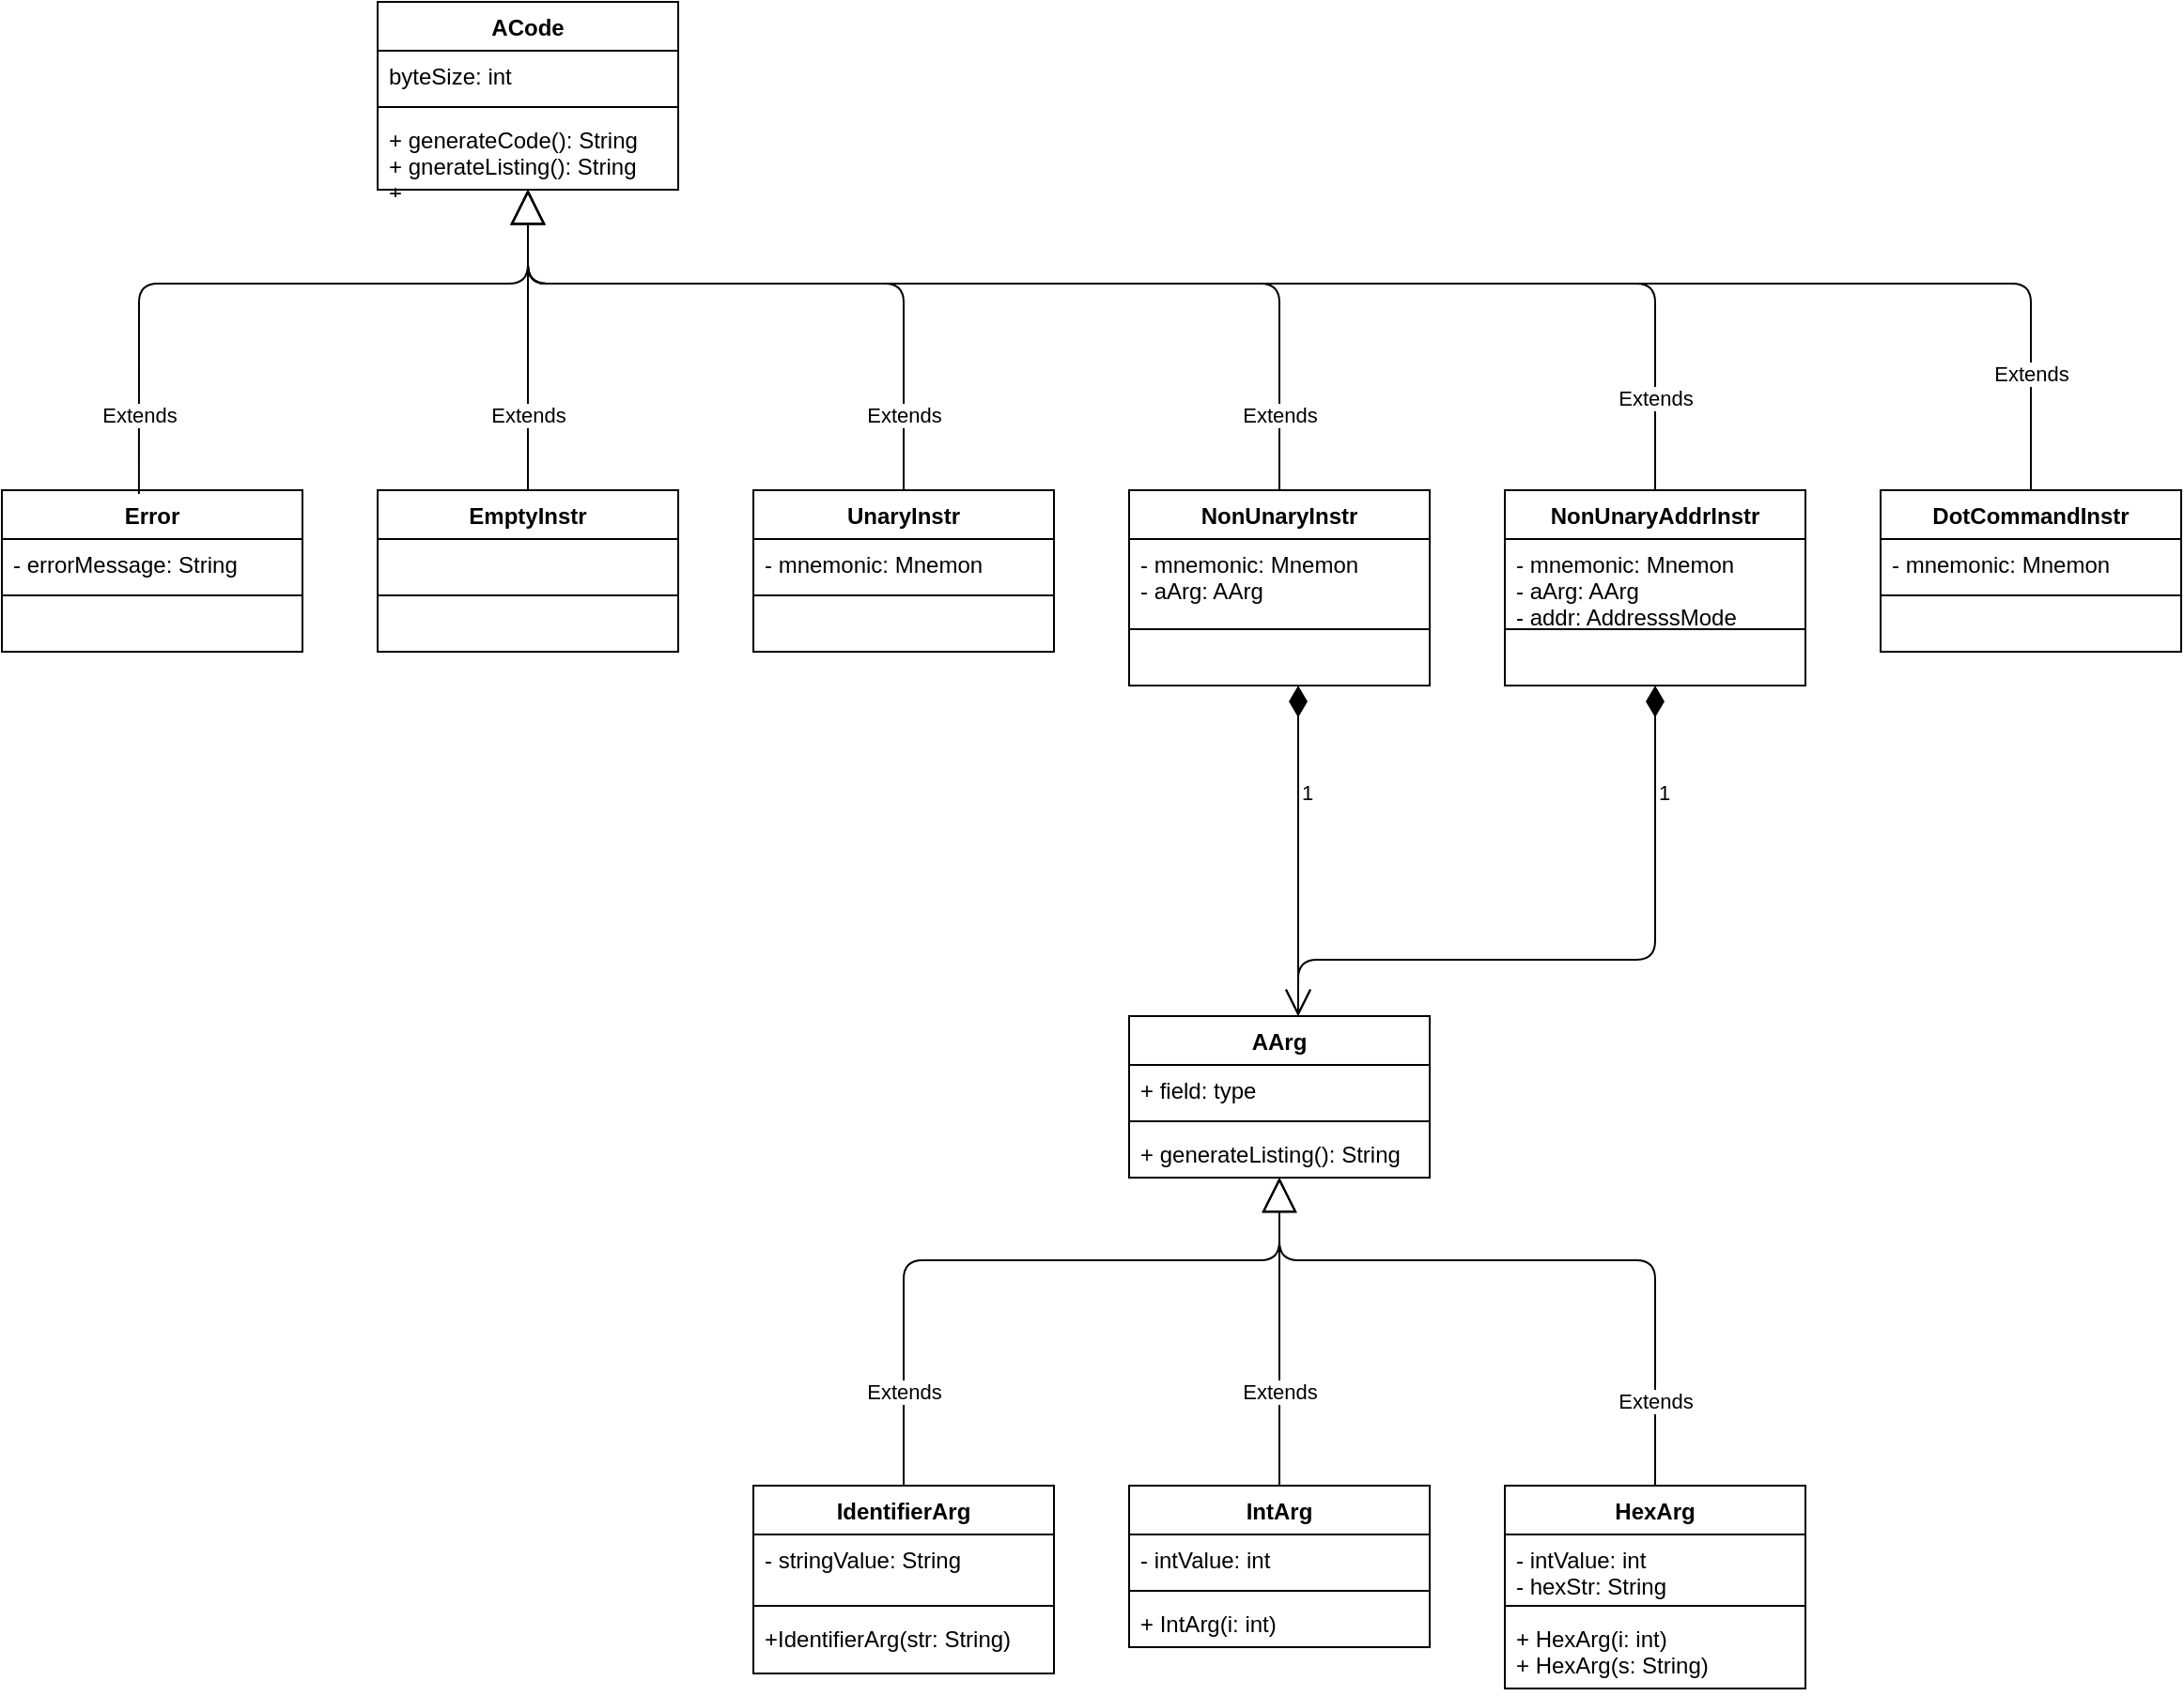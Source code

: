 <mxfile version="15.0.4" type="github">
  <diagram id="4274GvosK19GFTT_YVtI" name="Page-1">
    <mxGraphModel dx="1220" dy="1112" grid="1" gridSize="10" guides="1" tooltips="1" connect="1" arrows="1" fold="1" page="1" pageScale="1" pageWidth="850" pageHeight="1100" math="0" shadow="0">
      <root>
        <mxCell id="0" />
        <mxCell id="1" parent="0" />
        <mxCell id="L0VZ7dG4dUCvKyCVuoiu-1" value="ACode" style="swimlane;fontStyle=1;align=center;verticalAlign=top;childLayout=stackLayout;horizontal=1;startSize=26;horizontalStack=0;resizeParent=1;resizeParentMax=0;resizeLast=0;collapsible=1;marginBottom=0;" parent="1" vertex="1">
          <mxGeometry x="280" y="10" width="160" height="100" as="geometry" />
        </mxCell>
        <mxCell id="L0VZ7dG4dUCvKyCVuoiu-2" value="byteSize: int" style="text;strokeColor=none;fillColor=none;align=left;verticalAlign=top;spacingLeft=4;spacingRight=4;overflow=hidden;rotatable=0;points=[[0,0.5],[1,0.5]];portConstraint=eastwest;" parent="L0VZ7dG4dUCvKyCVuoiu-1" vertex="1">
          <mxGeometry y="26" width="160" height="26" as="geometry" />
        </mxCell>
        <mxCell id="L0VZ7dG4dUCvKyCVuoiu-3" value="" style="line;strokeWidth=1;fillColor=none;align=left;verticalAlign=middle;spacingTop=-1;spacingLeft=3;spacingRight=3;rotatable=0;labelPosition=right;points=[];portConstraint=eastwest;" parent="L0VZ7dG4dUCvKyCVuoiu-1" vertex="1">
          <mxGeometry y="52" width="160" height="8" as="geometry" />
        </mxCell>
        <mxCell id="L0VZ7dG4dUCvKyCVuoiu-4" value="+ generateCode(): String&#xa;+ gnerateListing(): String&#xa;+" style="text;strokeColor=none;fillColor=none;align=left;verticalAlign=top;spacingLeft=4;spacingRight=4;overflow=hidden;rotatable=0;points=[[0,0.5],[1,0.5]];portConstraint=eastwest;" parent="L0VZ7dG4dUCvKyCVuoiu-1" vertex="1">
          <mxGeometry y="60" width="160" height="40" as="geometry" />
        </mxCell>
        <mxCell id="L0VZ7dG4dUCvKyCVuoiu-5" value="Error" style="swimlane;fontStyle=1;align=center;verticalAlign=top;childLayout=stackLayout;horizontal=1;startSize=26;horizontalStack=0;resizeParent=1;resizeParentMax=0;resizeLast=0;collapsible=1;marginBottom=0;" parent="1" vertex="1">
          <mxGeometry x="80" y="270" width="160" height="86" as="geometry" />
        </mxCell>
        <mxCell id="L0VZ7dG4dUCvKyCVuoiu-6" value="- errorMessage: String" style="text;strokeColor=none;fillColor=none;align=left;verticalAlign=top;spacingLeft=4;spacingRight=4;overflow=hidden;rotatable=0;points=[[0,0.5],[1,0.5]];portConstraint=eastwest;" parent="L0VZ7dG4dUCvKyCVuoiu-5" vertex="1">
          <mxGeometry y="26" width="160" height="26" as="geometry" />
        </mxCell>
        <mxCell id="L0VZ7dG4dUCvKyCVuoiu-7" value="" style="line;strokeWidth=1;fillColor=none;align=left;verticalAlign=middle;spacingTop=-1;spacingLeft=3;spacingRight=3;rotatable=0;labelPosition=right;points=[];portConstraint=eastwest;" parent="L0VZ7dG4dUCvKyCVuoiu-5" vertex="1">
          <mxGeometry y="52" width="160" height="8" as="geometry" />
        </mxCell>
        <mxCell id="L0VZ7dG4dUCvKyCVuoiu-8" value="  " style="text;strokeColor=none;fillColor=none;align=left;verticalAlign=top;spacingLeft=4;spacingRight=4;overflow=hidden;rotatable=0;points=[[0,0.5],[1,0.5]];portConstraint=eastwest;" parent="L0VZ7dG4dUCvKyCVuoiu-5" vertex="1">
          <mxGeometry y="60" width="160" height="26" as="geometry" />
        </mxCell>
        <mxCell id="L0VZ7dG4dUCvKyCVuoiu-10" value="Extends" style="endArrow=block;endSize=16;endFill=0;html=1;exitX=0.456;exitY=0.023;exitDx=0;exitDy=0;exitPerimeter=0;" parent="1" source="L0VZ7dG4dUCvKyCVuoiu-5" target="L0VZ7dG4dUCvKyCVuoiu-4" edge="1">
          <mxGeometry x="-0.772" width="160" relative="1" as="geometry">
            <mxPoint x="350" y="510" as="sourcePoint" />
            <mxPoint x="510" y="510" as="targetPoint" />
            <Array as="points">
              <mxPoint x="153" y="160" />
              <mxPoint x="360" y="160" />
            </Array>
            <mxPoint as="offset" />
          </mxGeometry>
        </mxCell>
        <mxCell id="L0VZ7dG4dUCvKyCVuoiu-11" value="Extends" style="endArrow=block;endSize=16;endFill=0;html=1;exitX=0.5;exitY=0;exitDx=0;exitDy=0;" parent="1" source="L0VZ7dG4dUCvKyCVuoiu-12" target="L0VZ7dG4dUCvKyCVuoiu-4" edge="1">
          <mxGeometry x="-0.5" width="160" relative="1" as="geometry">
            <mxPoint x="440" y="280" as="sourcePoint" />
            <mxPoint x="370" y="120" as="targetPoint" />
            <Array as="points">
              <mxPoint x="360" y="160" />
            </Array>
            <mxPoint as="offset" />
          </mxGeometry>
        </mxCell>
        <mxCell id="L0VZ7dG4dUCvKyCVuoiu-12" value="EmptyInstr" style="swimlane;fontStyle=1;align=center;verticalAlign=top;childLayout=stackLayout;horizontal=1;startSize=26;horizontalStack=0;resizeParent=1;resizeParentMax=0;resizeLast=0;collapsible=1;marginBottom=0;" parent="1" vertex="1">
          <mxGeometry x="280" y="270" width="160" height="86" as="geometry" />
        </mxCell>
        <mxCell id="L0VZ7dG4dUCvKyCVuoiu-13" value=" " style="text;strokeColor=none;fillColor=none;align=left;verticalAlign=top;spacingLeft=4;spacingRight=4;overflow=hidden;rotatable=0;points=[[0,0.5],[1,0.5]];portConstraint=eastwest;" parent="L0VZ7dG4dUCvKyCVuoiu-12" vertex="1">
          <mxGeometry y="26" width="160" height="26" as="geometry" />
        </mxCell>
        <mxCell id="L0VZ7dG4dUCvKyCVuoiu-14" value="" style="line;strokeWidth=1;fillColor=none;align=left;verticalAlign=middle;spacingTop=-1;spacingLeft=3;spacingRight=3;rotatable=0;labelPosition=right;points=[];portConstraint=eastwest;" parent="L0VZ7dG4dUCvKyCVuoiu-12" vertex="1">
          <mxGeometry y="52" width="160" height="8" as="geometry" />
        </mxCell>
        <mxCell id="L0VZ7dG4dUCvKyCVuoiu-15" value="  " style="text;strokeColor=none;fillColor=none;align=left;verticalAlign=top;spacingLeft=4;spacingRight=4;overflow=hidden;rotatable=0;points=[[0,0.5],[1,0.5]];portConstraint=eastwest;" parent="L0VZ7dG4dUCvKyCVuoiu-12" vertex="1">
          <mxGeometry y="60" width="160" height="26" as="geometry" />
        </mxCell>
        <mxCell id="L0VZ7dG4dUCvKyCVuoiu-16" value="Extends" style="endArrow=block;endSize=16;endFill=0;html=1;exitX=0.5;exitY=0;exitDx=0;exitDy=0;" parent="1" source="L0VZ7dG4dUCvKyCVuoiu-17" target="L0VZ7dG4dUCvKyCVuoiu-4" edge="1">
          <mxGeometry x="-0.778" width="160" relative="1" as="geometry">
            <mxPoint x="640" y="280" as="sourcePoint" />
            <mxPoint x="560" y="110" as="targetPoint" />
            <Array as="points">
              <mxPoint x="560" y="160" />
              <mxPoint x="360" y="160" />
            </Array>
            <mxPoint as="offset" />
          </mxGeometry>
        </mxCell>
        <mxCell id="L0VZ7dG4dUCvKyCVuoiu-17" value="UnaryInstr" style="swimlane;fontStyle=1;align=center;verticalAlign=top;childLayout=stackLayout;horizontal=1;startSize=26;horizontalStack=0;resizeParent=1;resizeParentMax=0;resizeLast=0;collapsible=1;marginBottom=0;" parent="1" vertex="1">
          <mxGeometry x="480" y="270" width="160" height="86" as="geometry" />
        </mxCell>
        <mxCell id="L0VZ7dG4dUCvKyCVuoiu-18" value="- mnemonic: Mnemon" style="text;strokeColor=none;fillColor=none;align=left;verticalAlign=top;spacingLeft=4;spacingRight=4;overflow=hidden;rotatable=0;points=[[0,0.5],[1,0.5]];portConstraint=eastwest;" parent="L0VZ7dG4dUCvKyCVuoiu-17" vertex="1">
          <mxGeometry y="26" width="160" height="26" as="geometry" />
        </mxCell>
        <mxCell id="L0VZ7dG4dUCvKyCVuoiu-19" value="" style="line;strokeWidth=1;fillColor=none;align=left;verticalAlign=middle;spacingTop=-1;spacingLeft=3;spacingRight=3;rotatable=0;labelPosition=right;points=[];portConstraint=eastwest;" parent="L0VZ7dG4dUCvKyCVuoiu-17" vertex="1">
          <mxGeometry y="52" width="160" height="8" as="geometry" />
        </mxCell>
        <mxCell id="L0VZ7dG4dUCvKyCVuoiu-20" value="  " style="text;strokeColor=none;fillColor=none;align=left;verticalAlign=top;spacingLeft=4;spacingRight=4;overflow=hidden;rotatable=0;points=[[0,0.5],[1,0.5]];portConstraint=eastwest;" parent="L0VZ7dG4dUCvKyCVuoiu-17" vertex="1">
          <mxGeometry y="60" width="160" height="26" as="geometry" />
        </mxCell>
        <mxCell id="L0VZ7dG4dUCvKyCVuoiu-21" value="NonUnaryInstr" style="swimlane;fontStyle=1;align=center;verticalAlign=top;childLayout=stackLayout;horizontal=1;startSize=26;horizontalStack=0;resizeParent=1;resizeParentMax=0;resizeLast=0;collapsible=1;marginBottom=0;" parent="1" vertex="1">
          <mxGeometry x="680" y="270" width="160" height="104" as="geometry" />
        </mxCell>
        <mxCell id="L0VZ7dG4dUCvKyCVuoiu-22" value="- mnemonic: Mnemon&#xa;- aArg: AArg" style="text;strokeColor=none;fillColor=none;align=left;verticalAlign=top;spacingLeft=4;spacingRight=4;overflow=hidden;rotatable=0;points=[[0,0.5],[1,0.5]];portConstraint=eastwest;" parent="L0VZ7dG4dUCvKyCVuoiu-21" vertex="1">
          <mxGeometry y="26" width="160" height="44" as="geometry" />
        </mxCell>
        <mxCell id="L0VZ7dG4dUCvKyCVuoiu-23" value="" style="line;strokeWidth=1;fillColor=none;align=left;verticalAlign=middle;spacingTop=-1;spacingLeft=3;spacingRight=3;rotatable=0;labelPosition=right;points=[];portConstraint=eastwest;" parent="L0VZ7dG4dUCvKyCVuoiu-21" vertex="1">
          <mxGeometry y="70" width="160" height="8" as="geometry" />
        </mxCell>
        <mxCell id="L0VZ7dG4dUCvKyCVuoiu-24" value="  " style="text;strokeColor=none;fillColor=none;align=left;verticalAlign=top;spacingLeft=4;spacingRight=4;overflow=hidden;rotatable=0;points=[[0,0.5],[1,0.5]];portConstraint=eastwest;" parent="L0VZ7dG4dUCvKyCVuoiu-21" vertex="1">
          <mxGeometry y="78" width="160" height="26" as="geometry" />
        </mxCell>
        <mxCell id="L0VZ7dG4dUCvKyCVuoiu-25" value="Extends" style="endArrow=block;endSize=16;endFill=0;html=1;" parent="1" source="L0VZ7dG4dUCvKyCVuoiu-21" target="L0VZ7dG4dUCvKyCVuoiu-4" edge="1">
          <mxGeometry x="-0.857" width="160" relative="1" as="geometry">
            <mxPoint x="570" y="280" as="sourcePoint" />
            <mxPoint x="370" y="120" as="targetPoint" />
            <Array as="points">
              <mxPoint x="760" y="160" />
              <mxPoint x="360" y="160" />
            </Array>
            <mxPoint as="offset" />
          </mxGeometry>
        </mxCell>
        <mxCell id="L0VZ7dG4dUCvKyCVuoiu-26" value="NonUnaryAddrInstr" style="swimlane;fontStyle=1;align=center;verticalAlign=top;childLayout=stackLayout;horizontal=1;startSize=26;horizontalStack=0;resizeParent=1;resizeParentMax=0;resizeLast=0;collapsible=1;marginBottom=0;" parent="1" vertex="1">
          <mxGeometry x="880" y="270" width="160" height="104" as="geometry" />
        </mxCell>
        <mxCell id="L0VZ7dG4dUCvKyCVuoiu-27" value="- mnemonic: Mnemon&#xa;- aArg: AArg&#xa;- addr: AddresssMode" style="text;strokeColor=none;fillColor=none;align=left;verticalAlign=top;spacingLeft=4;spacingRight=4;overflow=hidden;rotatable=0;points=[[0,0.5],[1,0.5]];portConstraint=eastwest;" parent="L0VZ7dG4dUCvKyCVuoiu-26" vertex="1">
          <mxGeometry y="26" width="160" height="44" as="geometry" />
        </mxCell>
        <mxCell id="L0VZ7dG4dUCvKyCVuoiu-28" value="" style="line;strokeWidth=1;fillColor=none;align=left;verticalAlign=middle;spacingTop=-1;spacingLeft=3;spacingRight=3;rotatable=0;labelPosition=right;points=[];portConstraint=eastwest;" parent="L0VZ7dG4dUCvKyCVuoiu-26" vertex="1">
          <mxGeometry y="70" width="160" height="8" as="geometry" />
        </mxCell>
        <mxCell id="L0VZ7dG4dUCvKyCVuoiu-29" value="  " style="text;strokeColor=none;fillColor=none;align=left;verticalAlign=top;spacingLeft=4;spacingRight=4;overflow=hidden;rotatable=0;points=[[0,0.5],[1,0.5]];portConstraint=eastwest;" parent="L0VZ7dG4dUCvKyCVuoiu-26" vertex="1">
          <mxGeometry y="78" width="160" height="26" as="geometry" />
        </mxCell>
        <mxCell id="L0VZ7dG4dUCvKyCVuoiu-30" value="Extends" style="endArrow=block;endSize=16;endFill=0;html=1;" parent="1" source="L0VZ7dG4dUCvKyCVuoiu-26" target="L0VZ7dG4dUCvKyCVuoiu-4" edge="1">
          <mxGeometry x="-0.87" width="160" relative="1" as="geometry">
            <mxPoint x="770" y="280" as="sourcePoint" />
            <mxPoint x="370" y="120" as="targetPoint" />
            <Array as="points">
              <mxPoint x="960" y="160" />
              <mxPoint x="360" y="160" />
            </Array>
            <mxPoint as="offset" />
          </mxGeometry>
        </mxCell>
        <mxCell id="L0VZ7dG4dUCvKyCVuoiu-31" value="DotCommandInstr" style="swimlane;fontStyle=1;align=center;verticalAlign=top;childLayout=stackLayout;horizontal=1;startSize=26;horizontalStack=0;resizeParent=1;resizeParentMax=0;resizeLast=0;collapsible=1;marginBottom=0;" parent="1" vertex="1">
          <mxGeometry x="1080" y="270" width="160" height="86" as="geometry" />
        </mxCell>
        <mxCell id="L0VZ7dG4dUCvKyCVuoiu-32" value="- mnemonic: Mnemon" style="text;strokeColor=none;fillColor=none;align=left;verticalAlign=top;spacingLeft=4;spacingRight=4;overflow=hidden;rotatable=0;points=[[0,0.5],[1,0.5]];portConstraint=eastwest;" parent="L0VZ7dG4dUCvKyCVuoiu-31" vertex="1">
          <mxGeometry y="26" width="160" height="26" as="geometry" />
        </mxCell>
        <mxCell id="L0VZ7dG4dUCvKyCVuoiu-33" value="" style="line;strokeWidth=1;fillColor=none;align=left;verticalAlign=middle;spacingTop=-1;spacingLeft=3;spacingRight=3;rotatable=0;labelPosition=right;points=[];portConstraint=eastwest;" parent="L0VZ7dG4dUCvKyCVuoiu-31" vertex="1">
          <mxGeometry y="52" width="160" height="8" as="geometry" />
        </mxCell>
        <mxCell id="L0VZ7dG4dUCvKyCVuoiu-34" value="  " style="text;strokeColor=none;fillColor=none;align=left;verticalAlign=top;spacingLeft=4;spacingRight=4;overflow=hidden;rotatable=0;points=[[0,0.5],[1,0.5]];portConstraint=eastwest;" parent="L0VZ7dG4dUCvKyCVuoiu-31" vertex="1">
          <mxGeometry y="60" width="160" height="26" as="geometry" />
        </mxCell>
        <mxCell id="L0VZ7dG4dUCvKyCVuoiu-35" value="Extends" style="endArrow=block;endSize=16;endFill=0;html=1;" parent="1" source="L0VZ7dG4dUCvKyCVuoiu-31" target="L0VZ7dG4dUCvKyCVuoiu-4" edge="1">
          <mxGeometry x="-0.87" width="160" relative="1" as="geometry">
            <mxPoint x="970" y="280" as="sourcePoint" />
            <mxPoint x="560" y="110" as="targetPoint" />
            <Array as="points">
              <mxPoint x="1160" y="160" />
              <mxPoint x="360" y="160" />
            </Array>
            <mxPoint as="offset" />
          </mxGeometry>
        </mxCell>
        <mxCell id="L0VZ7dG4dUCvKyCVuoiu-37" value="AArg" style="swimlane;fontStyle=1;align=center;verticalAlign=top;childLayout=stackLayout;horizontal=1;startSize=26;horizontalStack=0;resizeParent=1;resizeParentMax=0;resizeLast=0;collapsible=1;marginBottom=0;" parent="1" vertex="1">
          <mxGeometry x="680" y="550" width="160" height="86" as="geometry" />
        </mxCell>
        <mxCell id="L0VZ7dG4dUCvKyCVuoiu-38" value="+ field: type" style="text;strokeColor=none;fillColor=none;align=left;verticalAlign=top;spacingLeft=4;spacingRight=4;overflow=hidden;rotatable=0;points=[[0,0.5],[1,0.5]];portConstraint=eastwest;" parent="L0VZ7dG4dUCvKyCVuoiu-37" vertex="1">
          <mxGeometry y="26" width="160" height="26" as="geometry" />
        </mxCell>
        <mxCell id="L0VZ7dG4dUCvKyCVuoiu-39" value="" style="line;strokeWidth=1;fillColor=none;align=left;verticalAlign=middle;spacingTop=-1;spacingLeft=3;spacingRight=3;rotatable=0;labelPosition=right;points=[];portConstraint=eastwest;" parent="L0VZ7dG4dUCvKyCVuoiu-37" vertex="1">
          <mxGeometry y="52" width="160" height="8" as="geometry" />
        </mxCell>
        <mxCell id="L0VZ7dG4dUCvKyCVuoiu-40" value="+ generateListing(): String" style="text;strokeColor=none;fillColor=none;align=left;verticalAlign=top;spacingLeft=4;spacingRight=4;overflow=hidden;rotatable=0;points=[[0,0.5],[1,0.5]];portConstraint=eastwest;" parent="L0VZ7dG4dUCvKyCVuoiu-37" vertex="1">
          <mxGeometry y="60" width="160" height="26" as="geometry" />
        </mxCell>
        <mxCell id="L0VZ7dG4dUCvKyCVuoiu-36" value="1" style="endArrow=open;html=1;endSize=12;startArrow=diamondThin;startSize=14;startFill=1;edgeStyle=orthogonalEdgeStyle;align=left;verticalAlign=bottom;" parent="1" source="L0VZ7dG4dUCvKyCVuoiu-24" target="L0VZ7dG4dUCvKyCVuoiu-37" edge="1">
          <mxGeometry x="-0.25" relative="1" as="geometry">
            <mxPoint x="730" y="450" as="sourcePoint" />
            <mxPoint x="910" y="550" as="targetPoint" />
            <Array as="points">
              <mxPoint x="770" y="460" />
              <mxPoint x="770" y="460" />
            </Array>
            <mxPoint as="offset" />
          </mxGeometry>
        </mxCell>
        <mxCell id="L0VZ7dG4dUCvKyCVuoiu-42" value="IdentifierArg" style="swimlane;fontStyle=1;align=center;verticalAlign=top;childLayout=stackLayout;horizontal=1;startSize=26;horizontalStack=0;resizeParent=1;resizeParentMax=0;resizeLast=0;collapsible=1;marginBottom=0;" parent="1" vertex="1">
          <mxGeometry x="480" y="800" width="160" height="100" as="geometry" />
        </mxCell>
        <mxCell id="L0VZ7dG4dUCvKyCVuoiu-43" value="- stringValue: String" style="text;strokeColor=none;fillColor=none;align=left;verticalAlign=top;spacingLeft=4;spacingRight=4;overflow=hidden;rotatable=0;points=[[0,0.5],[1,0.5]];portConstraint=eastwest;" parent="L0VZ7dG4dUCvKyCVuoiu-42" vertex="1">
          <mxGeometry y="26" width="160" height="34" as="geometry" />
        </mxCell>
        <mxCell id="L0VZ7dG4dUCvKyCVuoiu-44" value="" style="line;strokeWidth=1;fillColor=none;align=left;verticalAlign=middle;spacingTop=-1;spacingLeft=3;spacingRight=3;rotatable=0;labelPosition=right;points=[];portConstraint=eastwest;" parent="L0VZ7dG4dUCvKyCVuoiu-42" vertex="1">
          <mxGeometry y="60" width="160" height="8" as="geometry" />
        </mxCell>
        <mxCell id="L0VZ7dG4dUCvKyCVuoiu-45" value="+IdentifierArg(str: String)" style="text;strokeColor=none;fillColor=none;align=left;verticalAlign=top;spacingLeft=4;spacingRight=4;overflow=hidden;rotatable=0;points=[[0,0.5],[1,0.5]];portConstraint=eastwest;" parent="L0VZ7dG4dUCvKyCVuoiu-42" vertex="1">
          <mxGeometry y="68" width="160" height="32" as="geometry" />
        </mxCell>
        <mxCell id="L0VZ7dG4dUCvKyCVuoiu-47" value="Extends" style="endArrow=block;endSize=16;endFill=0;html=1;" parent="1" source="L0VZ7dG4dUCvKyCVuoiu-42" target="L0VZ7dG4dUCvKyCVuoiu-40" edge="1">
          <mxGeometry x="-0.725" width="160" relative="1" as="geometry">
            <mxPoint x="630" y="760" as="sourcePoint" />
            <mxPoint x="810" y="670" as="targetPoint" />
            <Array as="points">
              <mxPoint x="560" y="750" />
              <mxPoint x="560" y="680" />
              <mxPoint x="760" y="680" />
            </Array>
            <mxPoint as="offset" />
          </mxGeometry>
        </mxCell>
        <mxCell id="L0VZ7dG4dUCvKyCVuoiu-48" value="IntArg" style="swimlane;fontStyle=1;align=center;verticalAlign=top;childLayout=stackLayout;horizontal=1;startSize=26;horizontalStack=0;resizeParent=1;resizeParentMax=0;resizeLast=0;collapsible=1;marginBottom=0;" parent="1" vertex="1">
          <mxGeometry x="680" y="800" width="160" height="86" as="geometry" />
        </mxCell>
        <mxCell id="L0VZ7dG4dUCvKyCVuoiu-49" value="- intValue: int        " style="text;strokeColor=none;fillColor=none;align=left;verticalAlign=top;spacingLeft=4;spacingRight=4;overflow=hidden;rotatable=0;points=[[0,0.5],[1,0.5]];portConstraint=eastwest;" parent="L0VZ7dG4dUCvKyCVuoiu-48" vertex="1">
          <mxGeometry y="26" width="160" height="26" as="geometry" />
        </mxCell>
        <mxCell id="L0VZ7dG4dUCvKyCVuoiu-50" value="" style="line;strokeWidth=1;fillColor=none;align=left;verticalAlign=middle;spacingTop=-1;spacingLeft=3;spacingRight=3;rotatable=0;labelPosition=right;points=[];portConstraint=eastwest;" parent="L0VZ7dG4dUCvKyCVuoiu-48" vertex="1">
          <mxGeometry y="52" width="160" height="8" as="geometry" />
        </mxCell>
        <mxCell id="L0VZ7dG4dUCvKyCVuoiu-51" value="+ IntArg(i: int)" style="text;strokeColor=none;fillColor=none;align=left;verticalAlign=top;spacingLeft=4;spacingRight=4;overflow=hidden;rotatable=0;points=[[0,0.5],[1,0.5]];portConstraint=eastwest;" parent="L0VZ7dG4dUCvKyCVuoiu-48" vertex="1">
          <mxGeometry y="60" width="160" height="26" as="geometry" />
        </mxCell>
        <mxCell id="L0VZ7dG4dUCvKyCVuoiu-52" value="Extends" style="endArrow=block;endSize=16;endFill=0;html=1;" parent="1" source="L0VZ7dG4dUCvKyCVuoiu-48" target="L0VZ7dG4dUCvKyCVuoiu-40" edge="1">
          <mxGeometry x="-0.39" width="160" relative="1" as="geometry">
            <mxPoint x="570" y="810" as="sourcePoint" />
            <mxPoint x="780" y="676" as="targetPoint" />
            <Array as="points">
              <mxPoint x="760" y="680" />
            </Array>
            <mxPoint as="offset" />
          </mxGeometry>
        </mxCell>
        <mxCell id="L0VZ7dG4dUCvKyCVuoiu-53" value="1" style="endArrow=open;html=1;endSize=12;startArrow=diamondThin;startSize=14;startFill=1;edgeStyle=orthogonalEdgeStyle;align=left;verticalAlign=bottom;" parent="1" source="L0VZ7dG4dUCvKyCVuoiu-29" target="L0VZ7dG4dUCvKyCVuoiu-37" edge="1">
          <mxGeometry x="-0.639" relative="1" as="geometry">
            <mxPoint x="770" y="384" as="sourcePoint" />
            <mxPoint x="770" y="590" as="targetPoint" />
            <Array as="points">
              <mxPoint x="960" y="520" />
              <mxPoint x="770" y="520" />
            </Array>
            <mxPoint as="offset" />
          </mxGeometry>
        </mxCell>
        <mxCell id="L0VZ7dG4dUCvKyCVuoiu-54" value="HexArg" style="swimlane;fontStyle=1;align=center;verticalAlign=top;childLayout=stackLayout;horizontal=1;startSize=26;horizontalStack=0;resizeParent=1;resizeParentMax=0;resizeLast=0;collapsible=1;marginBottom=0;" parent="1" vertex="1">
          <mxGeometry x="880" y="800" width="160" height="108" as="geometry" />
        </mxCell>
        <mxCell id="L0VZ7dG4dUCvKyCVuoiu-55" value="- intValue: int        &#xa;- hexStr: String" style="text;strokeColor=none;fillColor=none;align=left;verticalAlign=top;spacingLeft=4;spacingRight=4;overflow=hidden;rotatable=0;points=[[0,0.5],[1,0.5]];portConstraint=eastwest;" parent="L0VZ7dG4dUCvKyCVuoiu-54" vertex="1">
          <mxGeometry y="26" width="160" height="34" as="geometry" />
        </mxCell>
        <mxCell id="L0VZ7dG4dUCvKyCVuoiu-56" value="" style="line;strokeWidth=1;fillColor=none;align=left;verticalAlign=middle;spacingTop=-1;spacingLeft=3;spacingRight=3;rotatable=0;labelPosition=right;points=[];portConstraint=eastwest;" parent="L0VZ7dG4dUCvKyCVuoiu-54" vertex="1">
          <mxGeometry y="60" width="160" height="8" as="geometry" />
        </mxCell>
        <mxCell id="L0VZ7dG4dUCvKyCVuoiu-57" value="+ HexArg(i: int) &#xa;+ HexArg(s: String)" style="text;strokeColor=none;fillColor=none;align=left;verticalAlign=top;spacingLeft=4;spacingRight=4;overflow=hidden;rotatable=0;points=[[0,0.5],[1,0.5]];portConstraint=eastwest;" parent="L0VZ7dG4dUCvKyCVuoiu-54" vertex="1">
          <mxGeometry y="68" width="160" height="40" as="geometry" />
        </mxCell>
        <mxCell id="L0VZ7dG4dUCvKyCVuoiu-58" value="Extends" style="endArrow=block;endSize=16;endFill=0;html=1;" parent="1" source="L0VZ7dG4dUCvKyCVuoiu-54" target="L0VZ7dG4dUCvKyCVuoiu-40" edge="1">
          <mxGeometry x="-0.752" width="160" relative="1" as="geometry">
            <mxPoint x="1080" y="794" as="sourcePoint" />
            <mxPoint x="960.388" y="630" as="targetPoint" />
            <Array as="points">
              <mxPoint x="960" y="680" />
              <mxPoint x="760" y="680" />
            </Array>
            <mxPoint as="offset" />
          </mxGeometry>
        </mxCell>
      </root>
    </mxGraphModel>
  </diagram>
</mxfile>

